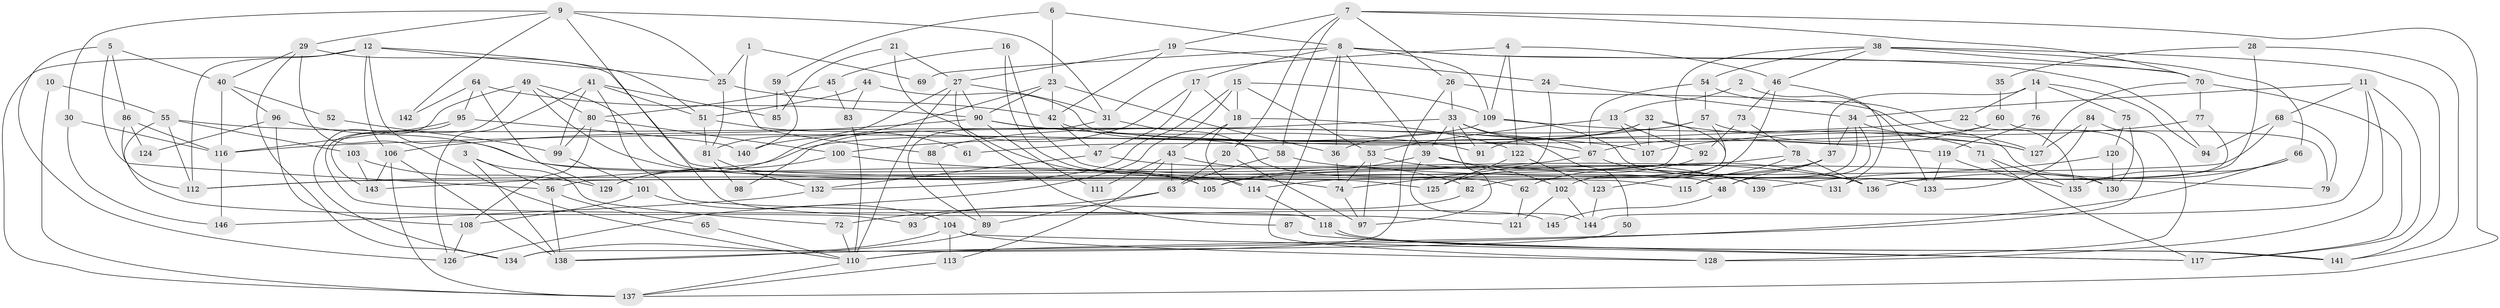// coarse degree distribution, {5: 0.13953488372093023, 2: 0.11627906976744186, 4: 0.18604651162790697, 3: 0.18604651162790697, 6: 0.046511627906976744, 12: 0.023255813953488372, 7: 0.13953488372093023, 8: 0.046511627906976744, 15: 0.046511627906976744, 14: 0.023255813953488372, 11: 0.023255813953488372, 13: 0.023255813953488372}
// Generated by graph-tools (version 1.1) at 2025/54/03/04/25 21:54:38]
// undirected, 146 vertices, 292 edges
graph export_dot {
graph [start="1"]
  node [color=gray90,style=filled];
  1;
  2;
  3;
  4;
  5;
  6;
  7;
  8;
  9;
  10;
  11;
  12;
  13;
  14;
  15;
  16;
  17;
  18;
  19;
  20;
  21;
  22;
  23;
  24;
  25;
  26;
  27;
  28;
  29;
  30;
  31;
  32;
  33;
  34;
  35;
  36;
  37;
  38;
  39;
  40;
  41;
  42;
  43;
  44;
  45;
  46;
  47;
  48;
  49;
  50;
  51;
  52;
  53;
  54;
  55;
  56;
  57;
  58;
  59;
  60;
  61;
  62;
  63;
  64;
  65;
  66;
  67;
  68;
  69;
  70;
  71;
  72;
  73;
  74;
  75;
  76;
  77;
  78;
  79;
  80;
  81;
  82;
  83;
  84;
  85;
  86;
  87;
  88;
  89;
  90;
  91;
  92;
  93;
  94;
  95;
  96;
  97;
  98;
  99;
  100;
  101;
  102;
  103;
  104;
  105;
  106;
  107;
  108;
  109;
  110;
  111;
  112;
  113;
  114;
  115;
  116;
  117;
  118;
  119;
  120;
  121;
  122;
  123;
  124;
  125;
  126;
  127;
  128;
  129;
  130;
  131;
  132;
  133;
  134;
  135;
  136;
  137;
  138;
  139;
  140;
  141;
  142;
  143;
  144;
  145;
  146;
  1 -- 88;
  1 -- 25;
  1 -- 69;
  2 -- 133;
  2 -- 13;
  3 -- 138;
  3 -- 72;
  3 -- 56;
  4 -- 31;
  4 -- 122;
  4 -- 46;
  4 -- 109;
  5 -- 40;
  5 -- 86;
  5 -- 56;
  5 -- 126;
  6 -- 8;
  6 -- 59;
  6 -- 23;
  7 -- 70;
  7 -- 19;
  7 -- 20;
  7 -- 26;
  7 -- 58;
  7 -- 137;
  8 -- 70;
  8 -- 109;
  8 -- 17;
  8 -- 36;
  8 -- 39;
  8 -- 69;
  8 -- 94;
  8 -- 128;
  9 -- 31;
  9 -- 29;
  9 -- 25;
  9 -- 30;
  9 -- 142;
  9 -- 145;
  10 -- 55;
  10 -- 137;
  11 -- 144;
  11 -- 128;
  11 -- 34;
  11 -- 68;
  11 -- 117;
  12 -- 106;
  12 -- 25;
  12 -- 51;
  12 -- 105;
  12 -- 112;
  12 -- 137;
  13 -- 92;
  13 -- 53;
  13 -- 107;
  14 -- 37;
  14 -- 94;
  14 -- 22;
  14 -- 75;
  14 -- 76;
  15 -- 53;
  15 -- 109;
  15 -- 18;
  15 -- 126;
  15 -- 132;
  16 -- 74;
  16 -- 45;
  16 -- 48;
  17 -- 47;
  17 -- 18;
  17 -- 98;
  18 -- 43;
  18 -- 114;
  18 -- 122;
  19 -- 24;
  19 -- 27;
  19 -- 42;
  20 -- 63;
  20 -- 97;
  21 -- 105;
  21 -- 27;
  21 -- 85;
  22 -- 110;
  22 -- 116;
  23 -- 90;
  23 -- 36;
  23 -- 42;
  23 -- 129;
  24 -- 34;
  24 -- 74;
  25 -- 42;
  25 -- 81;
  26 -- 134;
  26 -- 33;
  26 -- 127;
  27 -- 81;
  27 -- 31;
  27 -- 87;
  27 -- 90;
  27 -- 110;
  28 -- 136;
  28 -- 141;
  28 -- 35;
  29 -- 40;
  29 -- 110;
  29 -- 115;
  29 -- 134;
  30 -- 116;
  30 -- 146;
  31 -- 62;
  31 -- 89;
  32 -- 71;
  32 -- 36;
  32 -- 91;
  32 -- 107;
  32 -- 123;
  33 -- 91;
  33 -- 39;
  33 -- 50;
  33 -- 67;
  33 -- 97;
  33 -- 140;
  34 -- 48;
  34 -- 37;
  34 -- 115;
  34 -- 130;
  35 -- 60;
  36 -- 74;
  37 -- 114;
  37 -- 48;
  37 -- 62;
  38 -- 66;
  38 -- 56;
  38 -- 46;
  38 -- 54;
  38 -- 70;
  38 -- 141;
  39 -- 102;
  39 -- 105;
  39 -- 136;
  39 -- 144;
  40 -- 96;
  40 -- 116;
  40 -- 52;
  41 -- 126;
  41 -- 51;
  41 -- 85;
  41 -- 99;
  41 -- 121;
  42 -- 47;
  42 -- 58;
  43 -- 113;
  43 -- 63;
  43 -- 82;
  43 -- 111;
  44 -- 67;
  44 -- 51;
  44 -- 83;
  45 -- 80;
  45 -- 83;
  46 -- 73;
  46 -- 102;
  46 -- 131;
  47 -- 136;
  47 -- 132;
  48 -- 145;
  49 -- 143;
  49 -- 134;
  49 -- 80;
  49 -- 114;
  49 -- 125;
  50 -- 110;
  51 -- 81;
  51 -- 61;
  52 -- 99;
  53 -- 97;
  53 -- 74;
  53 -- 139;
  54 -- 67;
  54 -- 57;
  54 -- 135;
  55 -- 103;
  55 -- 107;
  55 -- 93;
  55 -- 112;
  56 -- 65;
  56 -- 138;
  57 -- 127;
  57 -- 82;
  57 -- 88;
  57 -- 100;
  58 -- 63;
  58 -- 79;
  59 -- 140;
  59 -- 85;
  60 -- 79;
  60 -- 67;
  60 -- 61;
  62 -- 121;
  63 -- 72;
  63 -- 89;
  64 -- 129;
  64 -- 95;
  64 -- 90;
  64 -- 142;
  65 -- 110;
  66 -- 138;
  66 -- 136;
  66 -- 135;
  67 -- 112;
  67 -- 139;
  68 -- 112;
  68 -- 79;
  68 -- 94;
  70 -- 117;
  70 -- 77;
  70 -- 127;
  71 -- 117;
  71 -- 135;
  72 -- 110;
  73 -- 78;
  73 -- 92;
  74 -- 97;
  75 -- 130;
  75 -- 120;
  76 -- 119;
  77 -- 107;
  77 -- 131;
  78 -- 115;
  78 -- 105;
  78 -- 136;
  80 -- 100;
  80 -- 99;
  80 -- 108;
  81 -- 132;
  81 -- 98;
  82 -- 93;
  83 -- 110;
  84 -- 127;
  84 -- 133;
  84 -- 128;
  86 -- 116;
  86 -- 112;
  86 -- 124;
  87 -- 117;
  88 -- 89;
  89 -- 138;
  90 -- 91;
  90 -- 106;
  90 -- 111;
  90 -- 119;
  92 -- 125;
  95 -- 118;
  95 -- 116;
  95 -- 140;
  96 -- 108;
  96 -- 130;
  96 -- 124;
  99 -- 101;
  100 -- 131;
  100 -- 129;
  101 -- 108;
  101 -- 104;
  102 -- 121;
  102 -- 144;
  103 -- 129;
  103 -- 143;
  104 -- 128;
  104 -- 113;
  104 -- 117;
  104 -- 134;
  106 -- 137;
  106 -- 138;
  106 -- 143;
  108 -- 126;
  109 -- 127;
  109 -- 133;
  109 -- 143;
  110 -- 137;
  113 -- 137;
  114 -- 118;
  116 -- 146;
  118 -- 141;
  118 -- 141;
  119 -- 135;
  119 -- 133;
  120 -- 139;
  120 -- 130;
  122 -- 123;
  122 -- 125;
  123 -- 144;
  132 -- 146;
}
